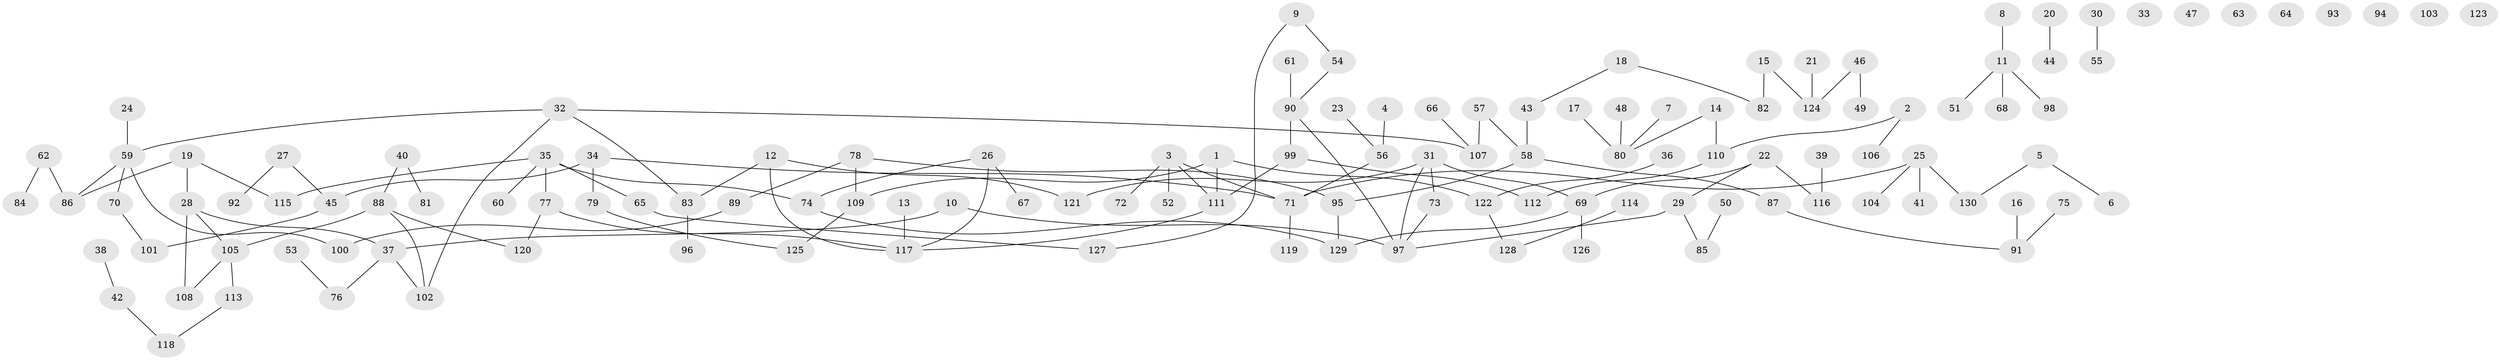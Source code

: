 // Generated by graph-tools (version 1.1) at 2025/49/03/09/25 03:49:13]
// undirected, 130 vertices, 135 edges
graph export_dot {
graph [start="1"]
  node [color=gray90,style=filled];
  1;
  2;
  3;
  4;
  5;
  6;
  7;
  8;
  9;
  10;
  11;
  12;
  13;
  14;
  15;
  16;
  17;
  18;
  19;
  20;
  21;
  22;
  23;
  24;
  25;
  26;
  27;
  28;
  29;
  30;
  31;
  32;
  33;
  34;
  35;
  36;
  37;
  38;
  39;
  40;
  41;
  42;
  43;
  44;
  45;
  46;
  47;
  48;
  49;
  50;
  51;
  52;
  53;
  54;
  55;
  56;
  57;
  58;
  59;
  60;
  61;
  62;
  63;
  64;
  65;
  66;
  67;
  68;
  69;
  70;
  71;
  72;
  73;
  74;
  75;
  76;
  77;
  78;
  79;
  80;
  81;
  82;
  83;
  84;
  85;
  86;
  87;
  88;
  89;
  90;
  91;
  92;
  93;
  94;
  95;
  96;
  97;
  98;
  99;
  100;
  101;
  102;
  103;
  104;
  105;
  106;
  107;
  108;
  109;
  110;
  111;
  112;
  113;
  114;
  115;
  116;
  117;
  118;
  119;
  120;
  121;
  122;
  123;
  124;
  125;
  126;
  127;
  128;
  129;
  130;
  1 -- 109;
  1 -- 111;
  1 -- 122;
  2 -- 106;
  2 -- 110;
  3 -- 52;
  3 -- 71;
  3 -- 72;
  3 -- 111;
  4 -- 56;
  5 -- 6;
  5 -- 130;
  7 -- 80;
  8 -- 11;
  9 -- 54;
  9 -- 127;
  10 -- 37;
  10 -- 97;
  11 -- 51;
  11 -- 68;
  11 -- 98;
  12 -- 83;
  12 -- 117;
  12 -- 121;
  13 -- 117;
  14 -- 80;
  14 -- 110;
  15 -- 82;
  15 -- 124;
  16 -- 91;
  17 -- 80;
  18 -- 43;
  18 -- 82;
  19 -- 28;
  19 -- 86;
  19 -- 115;
  20 -- 44;
  21 -- 124;
  22 -- 29;
  22 -- 69;
  22 -- 116;
  23 -- 56;
  24 -- 59;
  25 -- 41;
  25 -- 71;
  25 -- 104;
  25 -- 130;
  26 -- 67;
  26 -- 74;
  26 -- 117;
  27 -- 45;
  27 -- 92;
  28 -- 37;
  28 -- 105;
  28 -- 108;
  29 -- 85;
  29 -- 97;
  30 -- 55;
  31 -- 69;
  31 -- 73;
  31 -- 97;
  31 -- 121;
  32 -- 59;
  32 -- 83;
  32 -- 102;
  32 -- 107;
  34 -- 45;
  34 -- 71;
  34 -- 79;
  35 -- 60;
  35 -- 65;
  35 -- 74;
  35 -- 77;
  35 -- 115;
  36 -- 122;
  37 -- 76;
  37 -- 102;
  38 -- 42;
  39 -- 116;
  40 -- 81;
  40 -- 88;
  42 -- 118;
  43 -- 58;
  45 -- 101;
  46 -- 49;
  46 -- 124;
  48 -- 80;
  50 -- 85;
  53 -- 76;
  54 -- 90;
  56 -- 71;
  57 -- 58;
  57 -- 107;
  58 -- 87;
  58 -- 95;
  59 -- 70;
  59 -- 86;
  59 -- 100;
  61 -- 90;
  62 -- 84;
  62 -- 86;
  65 -- 127;
  66 -- 107;
  69 -- 126;
  69 -- 129;
  70 -- 101;
  71 -- 119;
  73 -- 97;
  74 -- 129;
  75 -- 91;
  77 -- 117;
  77 -- 120;
  78 -- 89;
  78 -- 95;
  78 -- 109;
  79 -- 125;
  83 -- 96;
  87 -- 91;
  88 -- 102;
  88 -- 105;
  88 -- 120;
  89 -- 100;
  90 -- 97;
  90 -- 99;
  95 -- 129;
  99 -- 111;
  99 -- 112;
  105 -- 108;
  105 -- 113;
  109 -- 125;
  110 -- 112;
  111 -- 117;
  113 -- 118;
  114 -- 128;
  122 -- 128;
}
